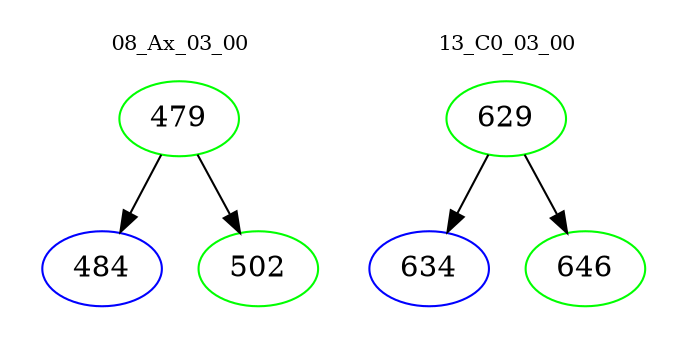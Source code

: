 digraph{
subgraph cluster_0 {
color = white
label = "08_Ax_03_00";
fontsize=10;
T0_479 [label="479", color="green"]
T0_479 -> T0_484 [color="black"]
T0_484 [label="484", color="blue"]
T0_479 -> T0_502 [color="black"]
T0_502 [label="502", color="green"]
}
subgraph cluster_1 {
color = white
label = "13_C0_03_00";
fontsize=10;
T1_629 [label="629", color="green"]
T1_629 -> T1_634 [color="black"]
T1_634 [label="634", color="blue"]
T1_629 -> T1_646 [color="black"]
T1_646 [label="646", color="green"]
}
}
